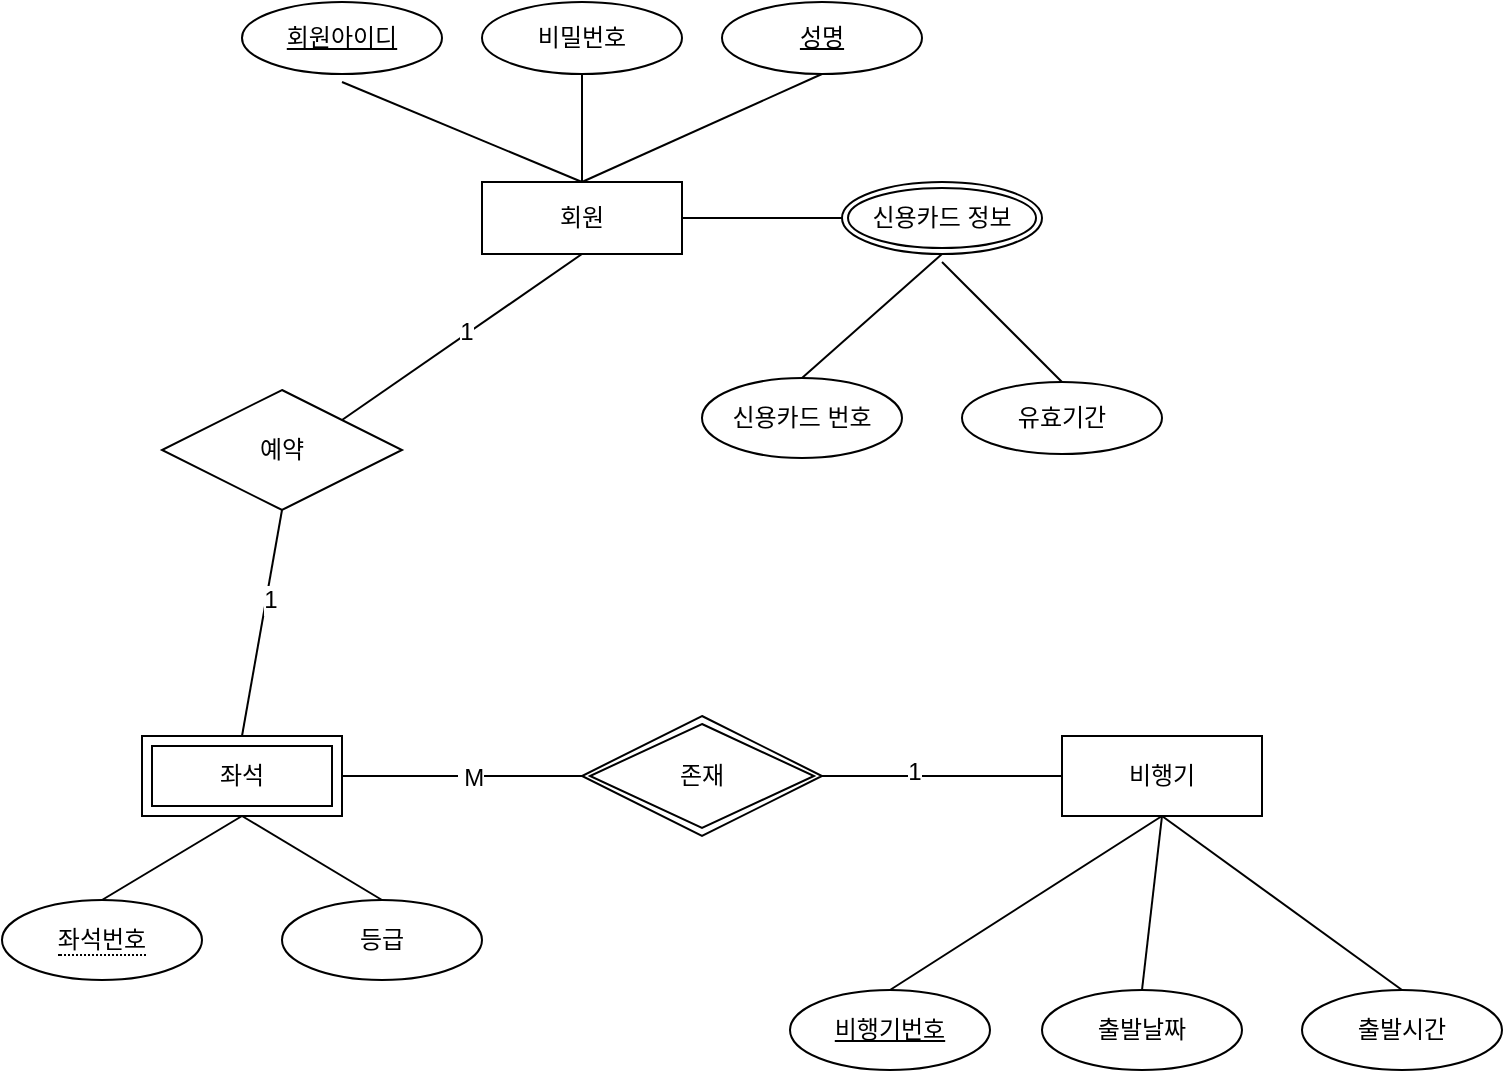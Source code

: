 <mxfile version="27.1.1">
  <diagram name="페이지-1" id="FfAvgnRbf2C6gvgVDczW">
    <mxGraphModel dx="1089" dy="1025" grid="1" gridSize="10" guides="1" tooltips="1" connect="1" arrows="1" fold="1" page="1" pageScale="1" pageWidth="827" pageHeight="1169" math="0" shadow="0">
      <root>
        <mxCell id="0" />
        <mxCell id="1" parent="0" />
        <mxCell id="bA0VSXykBoNGfl2pSLck-17" value="회원" style="whiteSpace=wrap;html=1;align=center;rounded=0;strokeColor=default;verticalAlign=middle;fontFamily=Helvetica;fontSize=12;fontColor=default;fillColor=light-dark(#FFFFFF,#FFFFFF);" vertex="1" parent="1">
          <mxGeometry x="260" y="166" width="100" height="36" as="geometry" />
        </mxCell>
        <mxCell id="bA0VSXykBoNGfl2pSLck-18" value="회원아이디" style="ellipse;whiteSpace=wrap;html=1;align=center;fontStyle=4;rounded=0;strokeColor=default;verticalAlign=middle;fontFamily=Helvetica;fontSize=12;fontColor=default;fillColor=light-dark(#FFFFFF,#FFFFFF);" vertex="1" parent="1">
          <mxGeometry x="140" y="76" width="100" height="36" as="geometry" />
        </mxCell>
        <mxCell id="bA0VSXykBoNGfl2pSLck-19" value="비밀번호" style="ellipse;whiteSpace=wrap;html=1;align=center;rounded=0;strokeColor=default;verticalAlign=middle;fontFamily=Helvetica;fontSize=12;fontColor=default;fillColor=light-dark(#FFFFFF,#FFFFFF);" vertex="1" parent="1">
          <mxGeometry x="260" y="76" width="100" height="36" as="geometry" />
        </mxCell>
        <mxCell id="bA0VSXykBoNGfl2pSLck-20" value="성명" style="ellipse;whiteSpace=wrap;html=1;align=center;fontStyle=4;rounded=0;strokeColor=default;verticalAlign=middle;fontFamily=Helvetica;fontSize=12;fontColor=default;fillColor=light-dark(#FFFFFF,#FFFFFF);" vertex="1" parent="1">
          <mxGeometry x="380" y="76" width="100" height="36" as="geometry" />
        </mxCell>
        <mxCell id="bA0VSXykBoNGfl2pSLck-22" value="신용카드 정보" style="ellipse;shape=doubleEllipse;margin=3;whiteSpace=wrap;html=1;align=center;rounded=0;strokeColor=default;verticalAlign=middle;fontFamily=Helvetica;fontSize=12;fontColor=default;fillColor=light-dark(#FFFFFF,#FFFFFF);" vertex="1" parent="1">
          <mxGeometry x="440" y="166" width="100" height="36" as="geometry" />
        </mxCell>
        <mxCell id="bA0VSXykBoNGfl2pSLck-24" value="유효기간" style="ellipse;whiteSpace=wrap;html=1;align=center;rounded=0;strokeColor=default;verticalAlign=middle;fontFamily=Helvetica;fontSize=12;fontColor=default;fillColor=light-dark(#FFFFFF,#FFFFFF);" vertex="1" parent="1">
          <mxGeometry x="500" y="266" width="100" height="36" as="geometry" />
        </mxCell>
        <mxCell id="bA0VSXykBoNGfl2pSLck-25" value="신용카드 번호" style="ellipse;whiteSpace=wrap;html=1;align=center;rounded=0;strokeColor=default;verticalAlign=middle;fontFamily=Helvetica;fontSize=12;fontColor=default;fillColor=light-dark(#FFFFFF,#FFFFFF);" vertex="1" parent="1">
          <mxGeometry x="370" y="264" width="100" height="40" as="geometry" />
        </mxCell>
        <mxCell id="bA0VSXykBoNGfl2pSLck-28" value="" style="endArrow=none;html=1;rounded=0;fontFamily=Helvetica;fontSize=12;fontColor=default;exitX=0.5;exitY=0;exitDx=0;exitDy=0;entryX=0.5;entryY=1;entryDx=0;entryDy=0;" edge="1" parent="1" source="bA0VSXykBoNGfl2pSLck-25" target="bA0VSXykBoNGfl2pSLck-22">
          <mxGeometry width="50" height="50" relative="1" as="geometry">
            <mxPoint x="420" y="266" as="sourcePoint" />
            <mxPoint x="470" y="206" as="targetPoint" />
          </mxGeometry>
        </mxCell>
        <mxCell id="bA0VSXykBoNGfl2pSLck-30" value="" style="endArrow=none;html=1;rounded=0;fontFamily=Helvetica;fontSize=12;fontColor=default;entryX=0.5;entryY=0;entryDx=0;entryDy=0;" edge="1" parent="1" target="bA0VSXykBoNGfl2pSLck-24">
          <mxGeometry width="50" height="50" relative="1" as="geometry">
            <mxPoint x="490" y="206" as="sourcePoint" />
            <mxPoint x="560" y="286" as="targetPoint" />
          </mxGeometry>
        </mxCell>
        <mxCell id="bA0VSXykBoNGfl2pSLck-31" value="" style="endArrow=none;html=1;rounded=0;fontFamily=Helvetica;fontSize=12;fontColor=default;exitX=0.5;exitY=0;exitDx=0;exitDy=0;" edge="1" parent="1" source="bA0VSXykBoNGfl2pSLck-17">
          <mxGeometry width="50" height="50" relative="1" as="geometry">
            <mxPoint x="250" y="156" as="sourcePoint" />
            <mxPoint x="190" y="116" as="targetPoint" />
          </mxGeometry>
        </mxCell>
        <mxCell id="bA0VSXykBoNGfl2pSLck-32" value="" style="endArrow=none;html=1;rounded=0;fontFamily=Helvetica;fontSize=12;fontColor=default;entryX=0.5;entryY=1;entryDx=0;entryDy=0;exitX=0.5;exitY=0;exitDx=0;exitDy=0;" edge="1" parent="1" source="bA0VSXykBoNGfl2pSLck-17" target="bA0VSXykBoNGfl2pSLck-19">
          <mxGeometry width="50" height="50" relative="1" as="geometry">
            <mxPoint x="280" y="236" as="sourcePoint" />
            <mxPoint x="330" y="186" as="targetPoint" />
          </mxGeometry>
        </mxCell>
        <mxCell id="bA0VSXykBoNGfl2pSLck-33" value="" style="endArrow=none;html=1;rounded=0;fontFamily=Helvetica;fontSize=12;fontColor=default;entryX=0.5;entryY=1;entryDx=0;entryDy=0;exitX=0.5;exitY=0;exitDx=0;exitDy=0;" edge="1" parent="1" source="bA0VSXykBoNGfl2pSLck-17" target="bA0VSXykBoNGfl2pSLck-20">
          <mxGeometry width="50" height="50" relative="1" as="geometry">
            <mxPoint x="280" y="236" as="sourcePoint" />
            <mxPoint x="330" y="186" as="targetPoint" />
          </mxGeometry>
        </mxCell>
        <mxCell id="bA0VSXykBoNGfl2pSLck-34" value="" style="endArrow=none;html=1;rounded=0;fontFamily=Helvetica;fontSize=12;fontColor=default;entryX=1;entryY=0.5;entryDx=0;entryDy=0;exitX=0;exitY=0.5;exitDx=0;exitDy=0;" edge="1" parent="1" source="bA0VSXykBoNGfl2pSLck-22" target="bA0VSXykBoNGfl2pSLck-17">
          <mxGeometry width="50" height="50" relative="1" as="geometry">
            <mxPoint x="280" y="236" as="sourcePoint" />
            <mxPoint x="330" y="186" as="targetPoint" />
          </mxGeometry>
        </mxCell>
        <mxCell id="bA0VSXykBoNGfl2pSLck-35" value="비행기" style="whiteSpace=wrap;html=1;align=center;rounded=0;strokeColor=default;verticalAlign=middle;fontFamily=Helvetica;fontSize=12;fontColor=default;fillColor=light-dark(#FFFFFF,#FFFFFF);" vertex="1" parent="1">
          <mxGeometry x="550" y="443" width="100" height="40" as="geometry" />
        </mxCell>
        <mxCell id="bA0VSXykBoNGfl2pSLck-37" value="좌석" style="shape=ext;margin=3;double=1;whiteSpace=wrap;html=1;align=center;rounded=0;strokeColor=default;verticalAlign=middle;fontFamily=Helvetica;fontSize=12;fontColor=default;fillColor=light-dark(#FFFFFF,#FFFFFF);" vertex="1" parent="1">
          <mxGeometry x="90" y="443" width="100" height="40" as="geometry" />
        </mxCell>
        <mxCell id="bA0VSXykBoNGfl2pSLck-38" value="출발시간" style="ellipse;whiteSpace=wrap;html=1;align=center;rounded=0;strokeColor=default;verticalAlign=middle;fontFamily=Helvetica;fontSize=12;fontColor=default;fillColor=light-dark(#FFFFFF,#FFFFFF);" vertex="1" parent="1">
          <mxGeometry x="670" y="570" width="100" height="40" as="geometry" />
        </mxCell>
        <mxCell id="bA0VSXykBoNGfl2pSLck-39" value="출발날짜" style="ellipse;whiteSpace=wrap;html=1;align=center;rounded=0;strokeColor=default;verticalAlign=middle;fontFamily=Helvetica;fontSize=12;fontColor=default;fillColor=light-dark(#FFFFFF,#FFFFFF);" vertex="1" parent="1">
          <mxGeometry x="540" y="570" width="100" height="40" as="geometry" />
        </mxCell>
        <mxCell id="bA0VSXykBoNGfl2pSLck-40" value="비행기번호" style="ellipse;whiteSpace=wrap;html=1;align=center;fontStyle=4;rounded=0;strokeColor=default;verticalAlign=middle;fontFamily=Helvetica;fontSize=12;fontColor=default;fillColor=light-dark(#FFFFFF,#FFFFFF);" vertex="1" parent="1">
          <mxGeometry x="414" y="570" width="100" height="40" as="geometry" />
        </mxCell>
        <mxCell id="bA0VSXykBoNGfl2pSLck-44" value="&lt;span style=&quot;border-bottom-width: 1px; border-bottom-style: dotted; border-bottom-color: currentcolor;&quot;&gt;좌석번호&lt;/span&gt;" style="ellipse;whiteSpace=wrap;html=1;align=center;rounded=0;strokeColor=default;verticalAlign=middle;fontFamily=Helvetica;fontSize=12;fontColor=default;fillColor=light-dark(#FFFFFF,#FFFFFF);" vertex="1" parent="1">
          <mxGeometry x="20" y="525" width="100" height="40" as="geometry" />
        </mxCell>
        <mxCell id="bA0VSXykBoNGfl2pSLck-45" value="등급" style="ellipse;whiteSpace=wrap;html=1;align=center;rounded=0;strokeColor=default;verticalAlign=middle;fontFamily=Helvetica;fontSize=12;fontColor=default;fillColor=light-dark(#FFFFFF,#FFFFFF);" vertex="1" parent="1">
          <mxGeometry x="160" y="525" width="100" height="40" as="geometry" />
        </mxCell>
        <mxCell id="bA0VSXykBoNGfl2pSLck-50" value="" style="endArrow=none;html=1;rounded=0;fontFamily=Helvetica;fontSize=12;fontColor=default;entryX=0.5;entryY=1;entryDx=0;entryDy=0;exitX=0.5;exitY=0;exitDx=0;exitDy=0;" edge="1" parent="1" source="bA0VSXykBoNGfl2pSLck-40" target="bA0VSXykBoNGfl2pSLck-35">
          <mxGeometry width="50" height="50" relative="1" as="geometry">
            <mxPoint x="490" y="549" as="sourcePoint" />
            <mxPoint x="540.0" y="483" as="targetPoint" />
          </mxGeometry>
        </mxCell>
        <mxCell id="bA0VSXykBoNGfl2pSLck-51" value="" style="endArrow=none;html=1;rounded=0;fontFamily=Helvetica;fontSize=12;fontColor=default;exitX=0.5;exitY=1;exitDx=0;exitDy=0;entryX=0.5;entryY=0;entryDx=0;entryDy=0;" edge="1" parent="1" source="bA0VSXykBoNGfl2pSLck-35" target="bA0VSXykBoNGfl2pSLck-39">
          <mxGeometry width="50" height="50" relative="1" as="geometry">
            <mxPoint x="580.0" y="483" as="sourcePoint" />
            <mxPoint x="620.0" y="490.5" as="targetPoint" />
          </mxGeometry>
        </mxCell>
        <mxCell id="bA0VSXykBoNGfl2pSLck-52" value="" style="endArrow=none;html=1;rounded=0;fontFamily=Helvetica;fontSize=12;fontColor=default;exitX=0.5;exitY=1;exitDx=0;exitDy=0;entryX=0.5;entryY=0;entryDx=0;entryDy=0;" edge="1" parent="1" source="bA0VSXykBoNGfl2pSLck-35" target="bA0VSXykBoNGfl2pSLck-38">
          <mxGeometry width="50" height="50" relative="1" as="geometry">
            <mxPoint x="600.0" y="493" as="sourcePoint" />
            <mxPoint x="640.0" y="570.5" as="targetPoint" />
          </mxGeometry>
        </mxCell>
        <mxCell id="bA0VSXykBoNGfl2pSLck-53" value="예약" style="shape=rhombus;perimeter=rhombusPerimeter;whiteSpace=wrap;html=1;align=center;rounded=0;strokeColor=default;verticalAlign=middle;fontFamily=Helvetica;fontSize=12;fontColor=default;fillColor=light-dark(#FFFFFF,#FFFFFF);" vertex="1" parent="1">
          <mxGeometry x="100" y="270" width="120" height="60" as="geometry" />
        </mxCell>
        <mxCell id="bA0VSXykBoNGfl2pSLck-54" value="존재" style="shape=rhombus;double=1;perimeter=rhombusPerimeter;whiteSpace=wrap;html=1;align=center;rounded=0;strokeColor=default;verticalAlign=middle;fontFamily=Helvetica;fontSize=12;fontColor=default;fillColor=light-dark(#FFFFFF,#FFFFFF);" vertex="1" parent="1">
          <mxGeometry x="310" y="433" width="120" height="60" as="geometry" />
        </mxCell>
        <mxCell id="bA0VSXykBoNGfl2pSLck-55" value="" style="endArrow=none;html=1;rounded=0;fontFamily=Helvetica;fontSize=12;fontColor=default;entryX=0.5;entryY=1;entryDx=0;entryDy=0;exitX=0.5;exitY=0;exitDx=0;exitDy=0;" edge="1" parent="1" source="bA0VSXykBoNGfl2pSLck-44" target="bA0VSXykBoNGfl2pSLck-37">
          <mxGeometry width="50" height="50" relative="1" as="geometry">
            <mxPoint x="70" y="523" as="sourcePoint" />
            <mxPoint x="140" y="483" as="targetPoint" />
          </mxGeometry>
        </mxCell>
        <mxCell id="bA0VSXykBoNGfl2pSLck-57" value="" style="endArrow=none;html=1;rounded=0;fontFamily=Helvetica;fontSize=12;fontColor=default;entryX=0.5;entryY=1;entryDx=0;entryDy=0;exitX=0.5;exitY=0;exitDx=0;exitDy=0;" edge="1" parent="1" source="bA0VSXykBoNGfl2pSLck-45" target="bA0VSXykBoNGfl2pSLck-37">
          <mxGeometry width="50" height="50" relative="1" as="geometry">
            <mxPoint x="330" y="523" as="sourcePoint" />
            <mxPoint x="380" y="473" as="targetPoint" />
          </mxGeometry>
        </mxCell>
        <mxCell id="bA0VSXykBoNGfl2pSLck-59" value="" style="endArrow=none;html=1;rounded=0;fontFamily=Helvetica;fontSize=12;fontColor=default;entryX=0.5;entryY=1;entryDx=0;entryDy=0;exitX=1;exitY=0;exitDx=0;exitDy=0;" edge="1" parent="1" source="bA0VSXykBoNGfl2pSLck-53" target="bA0VSXykBoNGfl2pSLck-17">
          <mxGeometry width="50" height="50" relative="1" as="geometry">
            <mxPoint x="350" y="553" as="sourcePoint" />
            <mxPoint x="400" y="503" as="targetPoint" />
          </mxGeometry>
        </mxCell>
        <mxCell id="bA0VSXykBoNGfl2pSLck-63" value="1" style="edgeLabel;html=1;align=center;verticalAlign=middle;resizable=0;points=[];rounded=0;strokeColor=default;fontFamily=Helvetica;fontSize=12;fontColor=default;fillColor=light-dark(#FFFFFF,#FFFFFF);" vertex="1" connectable="0" parent="bA0VSXykBoNGfl2pSLck-59">
          <mxGeometry x="0.041" y="1" relative="1" as="geometry">
            <mxPoint as="offset" />
          </mxGeometry>
        </mxCell>
        <mxCell id="bA0VSXykBoNGfl2pSLck-60" value="" style="endArrow=none;html=1;rounded=0;fontFamily=Helvetica;fontSize=12;fontColor=default;entryX=0.5;entryY=1;entryDx=0;entryDy=0;exitX=0.5;exitY=0;exitDx=0;exitDy=0;" edge="1" parent="1" source="bA0VSXykBoNGfl2pSLck-37" target="bA0VSXykBoNGfl2pSLck-53">
          <mxGeometry width="50" height="50" relative="1" as="geometry">
            <mxPoint x="350" y="553" as="sourcePoint" />
            <mxPoint x="400" y="503" as="targetPoint" />
          </mxGeometry>
        </mxCell>
        <mxCell id="bA0VSXykBoNGfl2pSLck-64" value="1" style="edgeLabel;html=1;align=center;verticalAlign=middle;resizable=0;points=[];rounded=0;strokeColor=default;fontFamily=Helvetica;fontSize=12;fontColor=default;fillColor=light-dark(#FFFFFF,#FFFFFF);" vertex="1" connectable="0" parent="bA0VSXykBoNGfl2pSLck-60">
          <mxGeometry x="0.207" y="-2" relative="1" as="geometry">
            <mxPoint as="offset" />
          </mxGeometry>
        </mxCell>
        <mxCell id="bA0VSXykBoNGfl2pSLck-61" value="" style="endArrow=none;html=1;rounded=0;fontFamily=Helvetica;fontSize=12;fontColor=default;exitX=1;exitY=0.5;exitDx=0;exitDy=0;entryX=0;entryY=0.5;entryDx=0;entryDy=0;" edge="1" parent="1" source="bA0VSXykBoNGfl2pSLck-37" target="bA0VSXykBoNGfl2pSLck-54">
          <mxGeometry width="50" height="50" relative="1" as="geometry">
            <mxPoint x="350" y="503" as="sourcePoint" />
            <mxPoint x="400" y="453" as="targetPoint" />
          </mxGeometry>
        </mxCell>
        <mxCell id="bA0VSXykBoNGfl2pSLck-66" value="&amp;nbsp;M" style="edgeLabel;html=1;align=center;verticalAlign=middle;resizable=0;points=[];rounded=0;strokeColor=default;fontFamily=Helvetica;fontSize=12;fontColor=default;fillColor=light-dark(#FFFFFF,#FFFFFF);" vertex="1" connectable="0" parent="bA0VSXykBoNGfl2pSLck-61">
          <mxGeometry x="0.069" y="-1" relative="1" as="geometry">
            <mxPoint as="offset" />
          </mxGeometry>
        </mxCell>
        <mxCell id="bA0VSXykBoNGfl2pSLck-62" value="" style="endArrow=none;html=1;rounded=0;fontFamily=Helvetica;fontSize=12;fontColor=default;entryX=0;entryY=0.5;entryDx=0;entryDy=0;exitX=1;exitY=0.5;exitDx=0;exitDy=0;" edge="1" parent="1" source="bA0VSXykBoNGfl2pSLck-54" target="bA0VSXykBoNGfl2pSLck-35">
          <mxGeometry width="50" height="50" relative="1" as="geometry">
            <mxPoint x="350" y="503" as="sourcePoint" />
            <mxPoint x="400" y="453" as="targetPoint" />
          </mxGeometry>
        </mxCell>
        <mxCell id="bA0VSXykBoNGfl2pSLck-65" value="1" style="edgeLabel;html=1;align=center;verticalAlign=middle;resizable=0;points=[];rounded=0;strokeColor=default;fontFamily=Helvetica;fontSize=12;fontColor=default;fillColor=light-dark(#FFFFFF,#FFFFFF);" vertex="1" connectable="0" parent="bA0VSXykBoNGfl2pSLck-62">
          <mxGeometry x="-0.242" y="2" relative="1" as="geometry">
            <mxPoint as="offset" />
          </mxGeometry>
        </mxCell>
      </root>
    </mxGraphModel>
  </diagram>
</mxfile>
